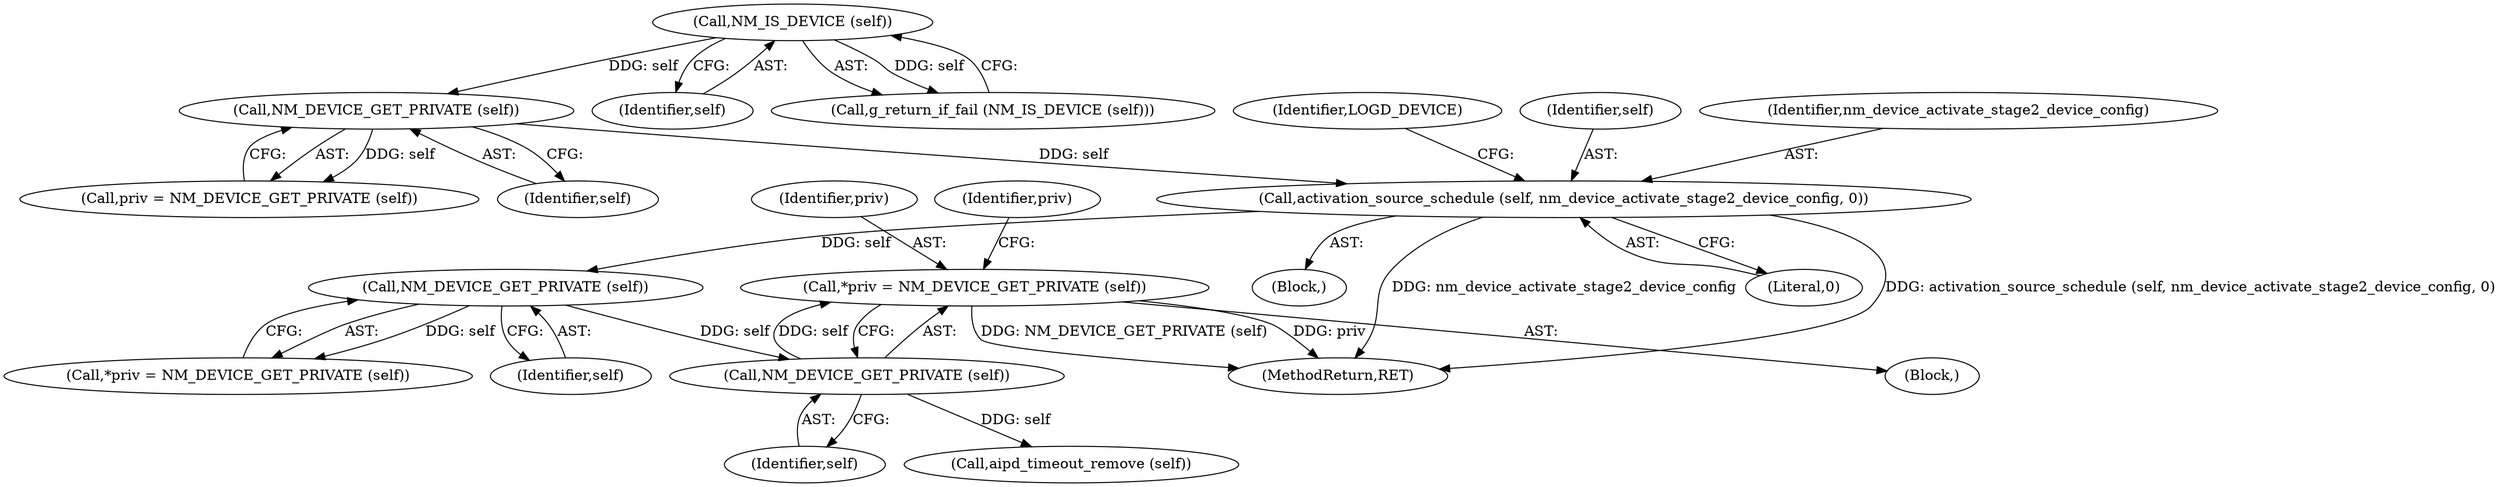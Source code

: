 digraph "0_NetworkManager_d5fc88e573fa58b93034b04d35a2454f5d28cad9@pointer" {
"1003926" [label="(Call,*priv = NM_DEVICE_GET_PRIVATE (self))"];
"1003928" [label="(Call,NM_DEVICE_GET_PRIVATE (self))"];
"1003908" [label="(Call,NM_DEVICE_GET_PRIVATE (self))"];
"1003897" [label="(Call,activation_source_schedule (self, nm_device_activate_stage2_device_config, 0))"];
"1003891" [label="(Call,NM_DEVICE_GET_PRIVATE (self))"];
"1003887" [label="(Call,NM_IS_DEVICE (self))"];
"1003888" [label="(Identifier,self)"];
"1003929" [label="(Identifier,self)"];
"1003926" [label="(Call,*priv = NM_DEVICE_GET_PRIVATE (self))"];
"1003892" [label="(Identifier,self)"];
"1003902" [label="(Identifier,LOGD_DEVICE)"];
"1003887" [label="(Call,NM_IS_DEVICE (self))"];
"1003908" [label="(Call,NM_DEVICE_GET_PRIVATE (self))"];
"1003924" [label="(Block,)"];
"1003932" [label="(Identifier,priv)"];
"1003889" [label="(Call,priv = NM_DEVICE_GET_PRIVATE (self))"];
"1003927" [label="(Identifier,priv)"];
"1003900" [label="(Literal,0)"];
"1003886" [label="(Call,g_return_if_fail (NM_IS_DEVICE (self)))"];
"1003909" [label="(Identifier,self)"];
"1003928" [label="(Call,NM_DEVICE_GET_PRIVATE (self))"];
"1003898" [label="(Identifier,self)"];
"1003891" [label="(Call,NM_DEVICE_GET_PRIVATE (self))"];
"1003884" [label="(Block,)"];
"1003906" [label="(Call,*priv = NM_DEVICE_GET_PRIVATE (self))"];
"1003899" [label="(Identifier,nm_device_activate_stage2_device_config)"];
"1003967" [label="(Call,aipd_timeout_remove (self))"];
"1003897" [label="(Call,activation_source_schedule (self, nm_device_activate_stage2_device_config, 0))"];
"1007368" [label="(MethodReturn,RET)"];
"1003926" -> "1003924"  [label="AST: "];
"1003926" -> "1003928"  [label="CFG: "];
"1003927" -> "1003926"  [label="AST: "];
"1003928" -> "1003926"  [label="AST: "];
"1003932" -> "1003926"  [label="CFG: "];
"1003926" -> "1007368"  [label="DDG: priv"];
"1003926" -> "1007368"  [label="DDG: NM_DEVICE_GET_PRIVATE (self)"];
"1003928" -> "1003926"  [label="DDG: self"];
"1003928" -> "1003929"  [label="CFG: "];
"1003929" -> "1003928"  [label="AST: "];
"1003908" -> "1003928"  [label="DDG: self"];
"1003928" -> "1003967"  [label="DDG: self"];
"1003908" -> "1003906"  [label="AST: "];
"1003908" -> "1003909"  [label="CFG: "];
"1003909" -> "1003908"  [label="AST: "];
"1003906" -> "1003908"  [label="CFG: "];
"1003908" -> "1003906"  [label="DDG: self"];
"1003897" -> "1003908"  [label="DDG: self"];
"1003897" -> "1003884"  [label="AST: "];
"1003897" -> "1003900"  [label="CFG: "];
"1003898" -> "1003897"  [label="AST: "];
"1003899" -> "1003897"  [label="AST: "];
"1003900" -> "1003897"  [label="AST: "];
"1003902" -> "1003897"  [label="CFG: "];
"1003897" -> "1007368"  [label="DDG: activation_source_schedule (self, nm_device_activate_stage2_device_config, 0)"];
"1003897" -> "1007368"  [label="DDG: nm_device_activate_stage2_device_config"];
"1003891" -> "1003897"  [label="DDG: self"];
"1003891" -> "1003889"  [label="AST: "];
"1003891" -> "1003892"  [label="CFG: "];
"1003892" -> "1003891"  [label="AST: "];
"1003889" -> "1003891"  [label="CFG: "];
"1003891" -> "1003889"  [label="DDG: self"];
"1003887" -> "1003891"  [label="DDG: self"];
"1003887" -> "1003886"  [label="AST: "];
"1003887" -> "1003888"  [label="CFG: "];
"1003888" -> "1003887"  [label="AST: "];
"1003886" -> "1003887"  [label="CFG: "];
"1003887" -> "1003886"  [label="DDG: self"];
}
